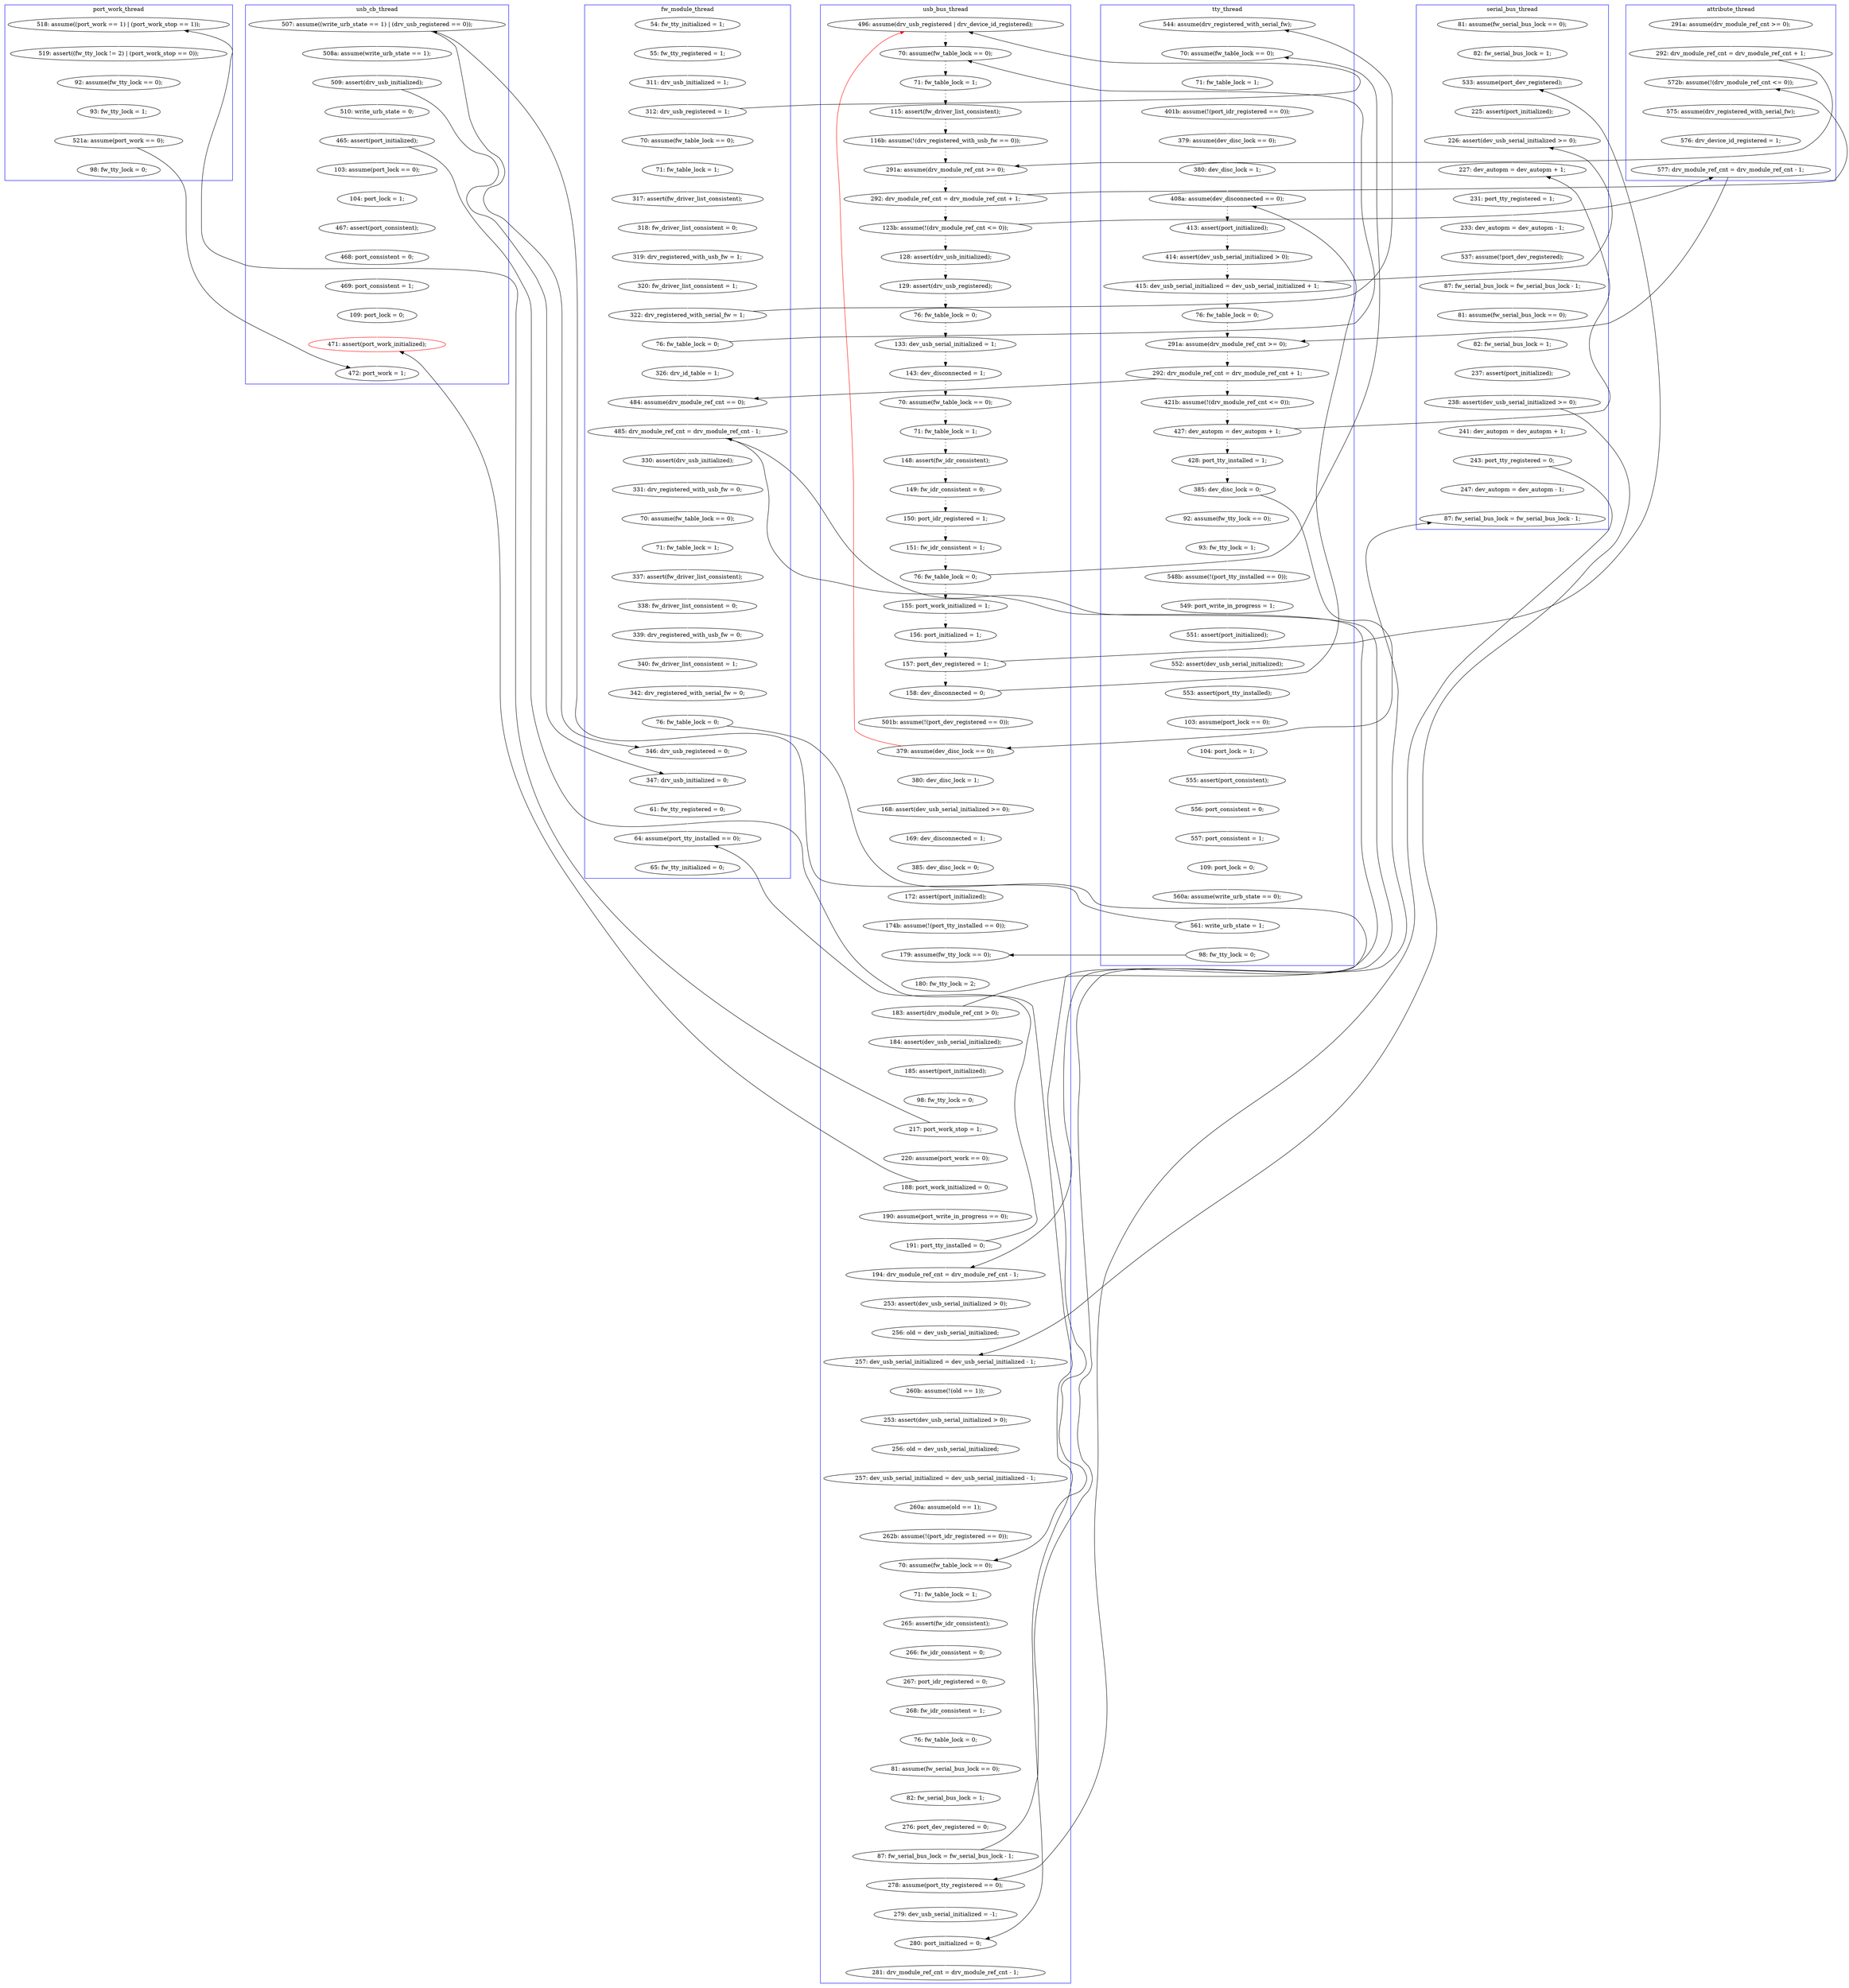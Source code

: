digraph Counterexample {
	366 -> 367 [color = white, style = solid]
	151 -> 238 [color = black, style = solid, constraint = false]
	163 -> 164 [color = black, style = dotted]
	104 -> 131 [color = white, style = solid]
	205 -> 206 [color = white, style = solid]
	76 -> 77 [color = white, style = solid]
	96 -> 233 [color = white, style = solid]
	164 -> 270 [color = black, style = solid, constraint = false]
	243 -> 246 [color = white, style = solid]
	203 -> 337 [color = black, style = solid, constraint = false]
	393 -> 395 [color = white, style = solid]
	95 -> 96 [color = white, style = solid]
	398 -> 399 [color = white, style = solid]
	88 -> 97 [color = black, style = dotted]
	151 -> 154 [color = black, style = dotted]
	252 -> 253 [color = white, style = solid]
	216 -> 220 [color = white, style = solid]
	129 -> 133 [color = black, style = dotted]
	372 -> 373 [color = white, style = solid]
	56 -> 58 [color = white, style = solid]
	160 -> 268 [color = black, style = solid, constraint = false]
	334 -> 366 [color = black, style = solid, constraint = false]
	306 -> 322 [color = white, style = solid]
	220 -> 221 [color = white, style = solid]
	371 -> 372 [color = white, style = solid]
	357 -> 359 [color = white, style = solid]
	82 -> 87 [color = black, style = solid, constraint = false]
	302 -> 383 [color = white, style = solid]
	255 -> 258 [color = white, style = solid]
	396 -> 398 [color = white, style = solid]
	198 -> 201 [color = white, style = solid]
	275 -> 294 [color = white, style = solid]
	173 -> 174 [color = white, style = solid]
	191 -> 193 [color = white, style = solid]
	390 -> 393 [color = white, style = solid]
	326 -> 327 [color = white, style = solid]
	165 -> 168 [color = black, style = dotted]
	182 -> 239 [color = white, style = solid]
	141 -> 142 [color = white, style = solid]
	129 -> 131 [color = black, style = solid, constraint = false]
	64 -> 66 [color = black, style = solid, constraint = false]
	133 -> 136 [color = black, style = dotted]
	370 -> 371 [color = white, style = solid]
	266 -> 267 [color = black, style = solid, constraint = false]
	93 -> 159 [color = black, style = solid, constraint = false]
	313 -> 362 [color = white, style = solid]
	330 -> 334 [color = white, style = solid]
	288 -> 289 [color = white, style = solid]
	307 -> 314 [color = white, style = solid]
	286 -> 412 [color = black, style = solid, constraint = false]
	206 -> 343 [color = black, style = solid, constraint = false]
	117 -> 120 [color = black, style = dotted]
	311 -> 312 [color = white, style = solid]
	286 -> 307 [color = white, style = solid]
	174 -> 177 [color = white, style = solid]
	110 -> 117 [color = black, style = dotted]
	58 -> 61 [color = white, style = solid]
	72 -> 81 [color = black, style = dotted]
	97 -> 98 [color = black, style = dotted]
	353 -> 354 [color = white, style = solid]
	240 -> 242 [color = white, style = solid]
	142 -> 148 [color = white, style = solid]
	190 -> 191 [color = white, style = solid]
	186 -> 187 [color = white, style = solid]
	131 -> 132 [color = white, style = solid]
	149 -> 150 [color = black, style = dotted]
	42 -> 45 [color = white, style = solid]
	254 -> 255 [color = white, style = solid]
	262 -> 264 [color = white, style = solid]
	177 -> 178 [color = white, style = solid]
	238 -> 270 [color = white, style = solid]
	253 -> 269 [color = black, style = solid, constraint = false]
	289 -> 293 [color = white, style = solid]
	248 -> 250 [color = white, style = solid]
	268 -> 269 [color = white, style = solid]
	328 -> 329 [color = white, style = solid]
	367 -> 370 [color = white, style = solid]
	50 -> 52 [color = white, style = solid]
	318 -> 353 [color = white, style = solid]
	136 -> 138 [color = black, style = dotted]
	66 -> 67 [color = black, style = dotted]
	355 -> 357 [color = white, style = solid]
	337 -> 343 [color = white, style = solid]
	160 -> 163 [color = black, style = dotted]
	230 -> 267 [color = white, style = solid]
	138 -> 145 [color = black, style = dotted]
	323 -> 326 [color = white, style = solid]
	212 -> 215 [color = white, style = solid]
	150 -> 151 [color = black, style = dotted]
	159 -> 160 [color = black, style = dotted]
	408 -> 412 [color = white, style = solid]
	101 -> 110 [color = black, style = dotted]
	246 -> 248 [color = white, style = solid]
	334 -> 337 [color = white, style = solid]
	242 -> 243 [color = white, style = solid]
	215 -> 216 [color = white, style = solid]
	67 -> 70 [color = black, style = dotted]
	87 -> 89 [color = white, style = solid]
	267 -> 303 [color = white, style = solid]
	258 -> 262 [color = white, style = solid]
	239 -> 53 [color = red, style = solid, constraint = false]
	193 -> 194 [color = white, style = solid]
	179 -> 186 [color = white, style = solid]
	54 -> 56 [color = white, style = solid]
	264 -> 266 [color = white, style = solid]
	206 -> 208 [color = white, style = solid]
	61 -> 64 [color = white, style = solid]
	322 -> 323 [color = white, style = solid]
	362 -> 410 [color = white, style = solid]
	412 -> 413 [color = white, style = solid]
	270 -> 276 [color = white, style = solid]
	239 -> 240 [color = white, style = solid]
	269 -> 307 [color = black, style = solid, constraint = false]
	154 -> 159 [color = black, style = dotted]
	37 -> 38 [color = white, style = solid]
	168 -> 173 [color = white, style = solid]
	82 -> 88 [color = black, style = dotted]
	228 -> 251 [color = black, style = solid, constraint = false]
	132 -> 137 [color = white, style = solid]
	329 -> 330 [color = white, style = solid]
	280 -> 286 [color = white, style = solid]
	293 -> 311 [color = white, style = solid]
	302 -> 303 [color = black, style = solid, constraint = false]
	269 -> 305 [color = white, style = solid]
	178 -> 179 [color = white, style = solid]
	38 -> 42 [color = white, style = solid]
	393 -> 410 [color = black, style = solid, constraint = false]
	64 -> 210 [color = white, style = solid]
	315 -> 316 [color = white, style = solid]
	98 -> 101 [color = black, style = dotted]
	145 -> 148 [color = black, style = solid, constraint = false]
	266 -> 280 [color = white, style = solid]
	311 -> 316 [color = black, style = solid, constraint = false]
	233 -> 237 [color = white, style = solid]
	314 -> 315 [color = white, style = solid]
	201 -> 202 [color = white, style = solid]
	359 -> 366 [color = white, style = solid]
	138 -> 233 [color = black, style = solid, constraint = false]
	187 -> 190 [color = white, style = solid]
	124 -> 125 [color = black, style = dotted]
	203 -> 205 [color = white, style = solid]
	250 -> 251 [color = white, style = solid]
	52 -> 54 [color = white, style = solid]
	312 -> 313 [color = white, style = solid]
	88 -> 93 [color = black, style = solid, constraint = false]
	294 -> 298 [color = white, style = solid]
	387 -> 388 [color = white, style = solid]
	53 -> 66 [color = black, style = dotted]
	194 -> 195 [color = white, style = solid]
	77 -> 87 [color = white, style = solid]
	276 -> 277 [color = white, style = solid]
	61 -> 104 [color = black, style = solid, constraint = false]
	77 -> 81 [color = black, style = solid, constraint = false]
	195 -> 198 [color = white, style = solid]
	373 -> 376 [color = white, style = solid]
	253 -> 254 [color = white, style = solid]
	121 -> 123 [color = black, style = dotted]
	81 -> 82 [color = black, style = dotted]
	70 -> 72 [color = black, style = dotted]
	343 -> 408 [color = white, style = solid]
	212 -> 398 [color = black, style = solid, constraint = false]
	137 -> 141 [color = white, style = solid]
	202 -> 228 [color = white, style = solid]
	237 -> 238 [color = white, style = solid]
	327 -> 328 [color = white, style = solid]
	45 -> 49 [color = white, style = solid]
	395 -> 396 [color = white, style = solid]
	376 -> 387 [color = white, style = solid]
	277 -> 279 [color = white, style = solid]
	89 -> 91 [color = white, style = solid]
	210 -> 268 [color = white, style = solid]
	283 -> 288 [color = white, style = solid]
	279 -> 283 [color = white, style = solid]
	298 -> 299 [color = white, style = solid]
	120 -> 121 [color = black, style = dotted]
	168 -> 239 [color = black, style = solid, constraint = false]
	313 -> 395 [color = black, style = solid, constraint = false]
	354 -> 355 [color = white, style = solid]
	251 -> 252 [color = white, style = solid]
	208 -> 212 [color = white, style = solid]
	202 -> 203 [color = black, style = solid, constraint = false]
	222 -> 230 [color = white, style = solid]
	388 -> 390 [color = white, style = solid]
	221 -> 222 [color = white, style = solid]
	91 -> 93 [color = white, style = solid]
	125 -> 126 [color = black, style = dotted]
	45 -> 53 [color = black, style = solid, constraint = false]
	164 -> 165 [color = black, style = dotted]
	123 -> 124 [color = black, style = dotted]
	262 -> 275 [color = black, style = solid, constraint = false]
	126 -> 129 [color = black, style = dotted]
	316 -> 318 [color = white, style = solid]
	305 -> 306 [color = white, style = solid]
	148 -> 149 [color = black, style = dotted]
	49 -> 50 [color = white, style = solid]
	299 -> 302 [color = white, style = solid]
	145 -> 182 [color = white, style = solid]
	subgraph cluster5 {
		label = attribute_thread
		color = blue
		77  [label = "292: drv_module_ref_cnt = drv_module_ref_cnt + 1;"]
		76  [label = "291a: assume(drv_module_ref_cnt >= 0);"]
		93  [label = "577: drv_module_ref_cnt = drv_module_ref_cnt - 1;"]
		91  [label = "576: drv_device_id_registered = 1;"]
		89  [label = "575: assume(drv_registered_with_serial_fw);"]
		87  [label = "572b: assume(!(drv_module_ref_cnt <= 0));"]
	}
	subgraph cluster6 {
		label = usb_cb_thread
		color = blue
		216  [label = "104: port_lock = 1;"]
		230  [label = "109: port_lock = 0;"]
		267  [label = "471: assert(port_work_initialized);", color = red]
		203  [label = "507: assume((write_urb_state == 1) | (drv_usb_registered == 0));"]
		212  [label = "465: assert(port_initialized);"]
		215  [label = "103: assume(port_lock == 0);"]
		222  [label = "469: port_consistent = 1;"]
		303  [label = "472: port_work = 1;"]
		221  [label = "468: port_consistent = 0;"]
		220  [label = "467: assert(port_consistent);"]
		205  [label = "508a: assume(write_urb_state == 1);"]
		208  [label = "510: write_urb_state = 0;"]
		206  [label = "509: assert(drv_usb_initialized);"]
	}
	subgraph cluster7 {
		label = port_work_thread
		color = blue
		298  [label = "92: assume(fw_tty_lock == 0);"]
		383  [label = "98: fw_tty_lock = 0;"]
		275  [label = "518: assume((port_work == 1) | (port_work_stop == 1));"]
		302  [label = "521a: assume(port_work == 0);"]
		294  [label = "519: assert((fw_tty_lock != 2) | (port_work_stop == 0));"]
		299  [label = "93: fw_tty_lock = 1;"]
	}
	subgraph cluster1 {
		label = fw_module_thread
		color = blue
		306  [label = "331: drv_registered_with_usb_fw = 0;"]
		322  [label = "70: assume(fw_table_lock == 0);"]
		408  [label = "61: fw_tty_registered = 0;"]
		52  [label = "317: assert(fw_driver_list_consistent);"]
		334  [label = "76: fw_table_lock = 0;"]
		269  [label = "485: drv_module_ref_cnt = drv_module_ref_cnt - 1;"]
		305  [label = "330: assert(drv_usb_initialized);"]
		37  [label = "54: fw_tty_initialized = 1;"]
		327  [label = "338: fw_driver_list_consistent = 0;"]
		64  [label = "76: fw_table_lock = 0;"]
		343  [label = "347: drv_usb_initialized = 0;"]
		326  [label = "337: assert(fw_driver_list_consistent);"]
		413  [label = "65: fw_tty_initialized = 0;"]
		412  [label = "64: assume(port_tty_installed == 0);"]
		328  [label = "339: drv_registered_with_usb_fw = 0;"]
		49  [label = "70: assume(fw_table_lock == 0);"]
		210  [label = "326: drv_id_table = 1;"]
		329  [label = "340: fw_driver_list_consistent = 1;"]
		58  [label = "320: fw_driver_list_consistent = 1;"]
		50  [label = "71: fw_table_lock = 1;"]
		38  [label = "55: fw_tty_registered = 1;"]
		45  [label = "312: drv_usb_registered = 1;"]
		330  [label = "342: drv_registered_with_serial_fw = 0;"]
		337  [label = "346: drv_usb_registered = 0;"]
		42  [label = "311: drv_usb_initialized = 1;"]
		61  [label = "322: drv_registered_with_serial_fw = 1;"]
		54  [label = "318: fw_driver_list_consistent = 0;"]
		56  [label = "319: drv_registered_with_usb_fw = 1;"]
		323  [label = "71: fw_table_lock = 1;"]
		268  [label = "484: assume(drv_module_ref_cnt == 0);"]
	}
	subgraph cluster3 {
		label = serial_bus_thread
		color = blue
		233  [label = "533: assume(port_dev_registered);"]
		270  [label = "227: dev_autopm = dev_autopm + 1;"]
		410  [label = "87: fw_serial_bus_lock = fw_serial_bus_lock - 1;"]
		279  [label = "537: assume(!port_dev_registered);"]
		293  [label = "237: assert(port_initialized);"]
		237  [label = "225: assert(port_initialized);"]
		311  [label = "238: assert(dev_usb_serial_initialized >= 0);"]
		96  [label = "82: fw_serial_bus_lock = 1;"]
		95  [label = "81: assume(fw_serial_bus_lock == 0);"]
		313  [label = "243: port_tty_registered = 0;"]
		312  [label = "241: dev_autopm = dev_autopm + 1;"]
		238  [label = "226: assert(dev_usb_serial_initialized >= 0);"]
		289  [label = "82: fw_serial_bus_lock = 1;"]
		288  [label = "81: assume(fw_serial_bus_lock == 0);"]
		362  [label = "247: dev_autopm = dev_autopm - 1;"]
		283  [label = "87: fw_serial_bus_lock = fw_serial_bus_lock - 1;"]
		276  [label = "231: port_tty_registered = 1;"]
		277  [label = "233: dev_autopm = dev_autopm - 1;"]
	}
	subgraph cluster4 {
		label = tty_thread
		color = blue
		228  [label = "98: fw_tty_lock = 0;"]
		159  [label = "291a: assume(drv_module_ref_cnt >= 0);"]
		178  [label = "549: port_write_in_progress = 1;"]
		198  [label = "109: port_lock = 0;"]
		149  [label = "413: assert(port_initialized);"]
		201  [label = "560a: assume(write_urb_state == 0);"]
		173  [label = "92: assume(fw_tty_lock == 0);"]
		202  [label = "561: write_urb_state = 1;"]
		132  [label = "71: fw_table_lock = 1;"]
		177  [label = "548b: assume(!(port_tty_installed == 0));"]
		131  [label = "70: assume(fw_table_lock == 0);"]
		187  [label = "553: assert(port_tty_installed);"]
		179  [label = "551: assert(port_initialized);"]
		104  [label = "544: assume(drv_registered_with_serial_fw);"]
		151  [label = "415: dev_usb_serial_initialized = dev_usb_serial_initialized + 1;"]
		165  [label = "428: port_tty_installed = 1;"]
		160  [label = "292: drv_module_ref_cnt = drv_module_ref_cnt + 1;"]
		193  [label = "555: assert(port_consistent);"]
		137  [label = "401b: assume(!(port_idr_registered == 0));"]
		195  [label = "557: port_consistent = 1;"]
		190  [label = "103: assume(port_lock == 0);"]
		154  [label = "76: fw_table_lock = 0;"]
		164  [label = "427: dev_autopm = dev_autopm + 1;"]
		163  [label = "421b: assume(!(drv_module_ref_cnt <= 0));"]
		194  [label = "556: port_consistent = 0;"]
		186  [label = "552: assert(dev_usb_serial_initialized);"]
		191  [label = "104: port_lock = 1;"]
		148  [label = "408a: assume(dev_disconnected == 0);"]
		168  [label = "385: dev_disc_lock = 0;"]
		142  [label = "380: dev_disc_lock = 1;"]
		141  [label = "379: assume(dev_disc_lock == 0);"]
		174  [label = "93: fw_tty_lock = 1;"]
		150  [label = "414: assert(dev_usb_serial_initialized > 0);"]
	}
	subgraph cluster2 {
		label = usb_bus_thread
		color = blue
		399  [label = "281: drv_module_ref_cnt = drv_module_ref_cnt - 1;"]
		123  [label = "148: assert(fw_idr_consistent);"]
		286  [label = "191: port_tty_installed = 0;"]
		145  [label = "158: dev_disconnected = 0;"]
		357  [label = "260a: assume(old == 1);"]
		242  [label = "168: assert(dev_usb_serial_initialized >= 0);"]
		66  [label = "70: assume(fw_table_lock == 0);"]
		387  [label = "81: assume(fw_serial_bus_lock == 0);"]
		136  [label = "156: port_initialized = 1;"]
		373  [label = "268: fw_idr_consistent = 1;"]
		251  [label = "179: assume(fw_tty_lock == 0);"]
		240  [label = "380: dev_disc_lock = 1;"]
		316  [label = "257: dev_usb_serial_initialized = dev_usb_serial_initialized - 1;"]
		248  [label = "172: assert(port_initialized);"]
		117  [label = "143: dev_disconnected = 1;"]
		262  [label = "217: port_work_stop = 1;"]
		120  [label = "70: assume(fw_table_lock == 0);"]
		129  [label = "76: fw_table_lock = 0;"]
		72  [label = "116b: assume(!(drv_registered_with_usb_fw == 0));"]
		398  [label = "280: port_initialized = 0;"]
		393  [label = "87: fw_serial_bus_lock = fw_serial_bus_lock - 1;"]
		354  [label = "256: old = dev_usb_serial_initialized;"]
		367  [label = "71: fw_table_lock = 1;"]
		110  [label = "133: dev_usb_serial_initialized = 1;"]
		307  [label = "194: drv_module_ref_cnt = drv_module_ref_cnt - 1;"]
		254  [label = "184: assert(dev_usb_serial_initialized);"]
		133  [label = "155: port_work_initialized = 1;"]
		98  [label = "129: assert(drv_usb_registered);"]
		125  [label = "150: port_idr_registered = 1;"]
		266  [label = "188: port_work_initialized = 0;"]
		366  [label = "70: assume(fw_table_lock == 0);"]
		359  [label = "262b: assume(!(port_idr_registered == 0));"]
		126  [label = "151: fw_idr_consistent = 1;"]
		355  [label = "257: dev_usb_serial_initialized = dev_usb_serial_initialized - 1;"]
		318  [label = "260b: assume(!(old == 1));"]
		182  [label = "501b: assume(!(port_dev_registered == 0));"]
		88  [label = "123b: assume(!(drv_module_ref_cnt <= 0));"]
		70  [label = "115: assert(fw_driver_list_consistent);"]
		121  [label = "71: fw_table_lock = 1;"]
		370  [label = "265: assert(fw_idr_consistent);"]
		239  [label = "379: assume(dev_disc_lock == 0);"]
		396  [label = "279: dev_usb_serial_initialized = -1;"]
		243  [label = "169: dev_disconnected = 1;"]
		280  [label = "190: assume(port_write_in_progress == 0);"]
		371  [label = "266: fw_idr_consistent = 0;"]
		353  [label = "253: assert(dev_usb_serial_initialized > 0);"]
		250  [label = "174b: assume(!(port_tty_installed == 0));"]
		390  [label = "276: port_dev_registered = 0;"]
		138  [label = "157: port_dev_registered = 1;"]
		81  [label = "291a: assume(drv_module_ref_cnt >= 0);"]
		264  [label = "220: assume(port_work == 0);"]
		53  [label = "496: assume(drv_usb_registered | drv_device_id_registered);"]
		314  [label = "253: assert(dev_usb_serial_initialized > 0);"]
		376  [label = "76: fw_table_lock = 0;"]
		124  [label = "149: fw_idr_consistent = 0;"]
		388  [label = "82: fw_serial_bus_lock = 1;"]
		67  [label = "71: fw_table_lock = 1;"]
		315  [label = "256: old = dev_usb_serial_initialized;"]
		252  [label = "180: fw_tty_lock = 2;"]
		82  [label = "292: drv_module_ref_cnt = drv_module_ref_cnt + 1;"]
		255  [label = "185: assert(port_initialized);"]
		395  [label = "278: assume(port_tty_registered == 0);"]
		101  [label = "76: fw_table_lock = 0;"]
		253  [label = "183: assert(drv_module_ref_cnt > 0);"]
		97  [label = "128: assert(drv_usb_initialized);"]
		246  [label = "385: dev_disc_lock = 0;"]
		258  [label = "98: fw_tty_lock = 0;"]
		372  [label = "267: port_idr_registered = 0;"]
	}
}